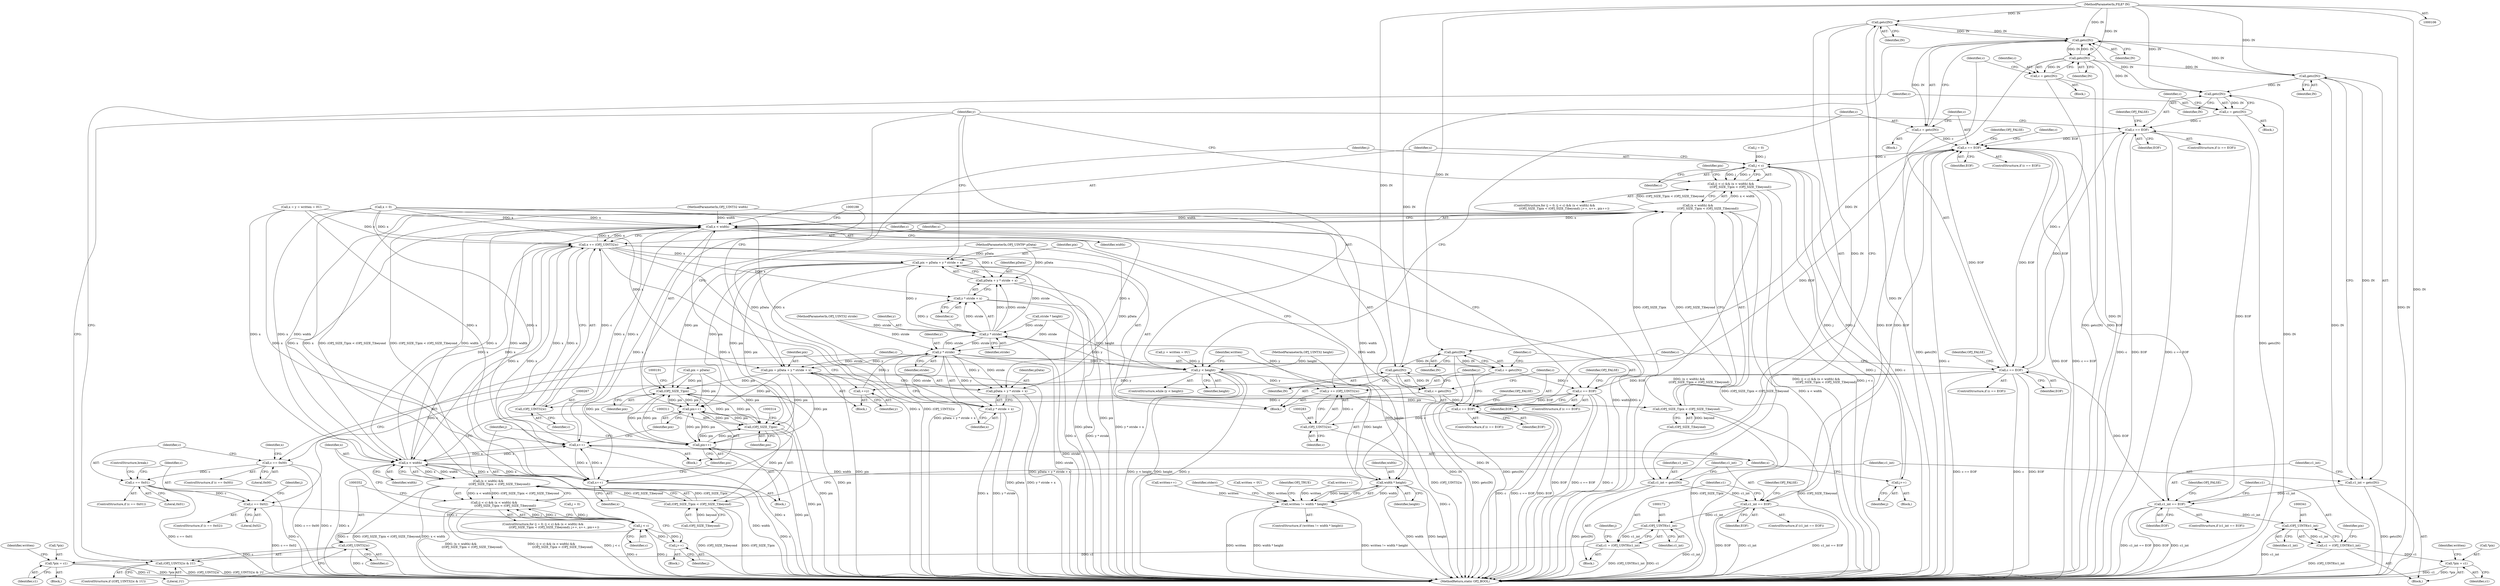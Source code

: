 digraph "0_openjpeg_8ee335227bbcaf1614124046aa25e53d67b11ec3@API" {
"1000160" [label="(Call,getc(IN))"];
"1000143" [label="(Call,getc(IN))"];
"1000329" [label="(Call,getc(IN))"];
"1000212" [label="(Call,getc(IN))"];
"1000107" [label="(MethodParameterIn,FILE* IN)"];
"1000271" [label="(Call,getc(IN))"];
"1000255" [label="(Call,getc(IN))"];
"1000160" [label="(Call,getc(IN))"];
"1000358" [label="(Call,getc(IN))"];
"1000141" [label="(Call,c = getc(IN))"];
"1000146" [label="(Call,c == EOF)"];
"1000163" [label="(Call,c1_int == EOF)"];
"1000171" [label="(Call,(OPJ_UINT8)c1_int)"];
"1000169" [label="(Call,c1 = (OPJ_UINT8)c1_int)"];
"1000202" [label="(Call,*pix = c1)"];
"1000179" [label="(Call,j < c)"];
"1000178" [label="(Call,(j < c) && (x < width) &&\n                     ((OPJ_SIZE_T)pix < (OPJ_SIZE_T)beyond))"];
"1000194" [label="(Call,j++)"];
"1000215" [label="(Call,c == EOF)"];
"1000222" [label="(Call,c == 0x00)"];
"1000242" [label="(Call,c == 0x01)"];
"1000249" [label="(Call,c == 0x02)"];
"1000302" [label="(Call,j < c)"];
"1000301" [label="(Call,(j < c) && (x < width) &&\n                        ((OPJ_SIZE_T)pix < (OPJ_SIZE_T)beyond))"];
"1000317" [label="(Call,j++)"];
"1000351" [label="(Call,(OPJ_UINT32)c)"];
"1000350" [label="(Call,(OPJ_UINT32)c & 1U)"];
"1000258" [label="(Call,c == EOF)"];
"1000266" [label="(Call,(OPJ_UINT32)c)"];
"1000264" [label="(Call,x += (OPJ_UINT32)c)"];
"1000183" [label="(Call,x < width)"];
"1000182" [label="(Call,(x < width) &&\n                     ((OPJ_SIZE_T)pix < (OPJ_SIZE_T)beyond))"];
"1000305" [label="(Call,(x < width) &&\n                        ((OPJ_SIZE_T)pix < (OPJ_SIZE_T)beyond))"];
"1000197" [label="(Call,x++)"];
"1000306" [label="(Call,x < width)"];
"1000320" [label="(Call,x++)"];
"1000370" [label="(Call,width * height)"];
"1000368" [label="(Call,written != width * height)"];
"1000285" [label="(Call,pix = pData + y * stride + x)"];
"1000187" [label="(Call,(OPJ_SIZE_T)pix)"];
"1000186" [label="(Call,(OPJ_SIZE_T)pix < (OPJ_SIZE_T)beyond)"];
"1000199" [label="(Call,pix++)"];
"1000310" [label="(Call,(OPJ_SIZE_T)pix)"];
"1000309" [label="(Call,(OPJ_SIZE_T)pix < (OPJ_SIZE_T)beyond)"];
"1000322" [label="(Call,pix++)"];
"1000287" [label="(Call,pData + y * stride + x)"];
"1000289" [label="(Call,y * stride + x)"];
"1000274" [label="(Call,c == EOF)"];
"1000282" [label="(Call,(OPJ_UINT32)c)"];
"1000280" [label="(Call,y += (OPJ_UINT32)c)"];
"1000290" [label="(Call,y * stride)"];
"1000136" [label="(Call,y < height)"];
"1000229" [label="(Call,++y)"];
"1000236" [label="(Call,y * stride)"];
"1000231" [label="(Call,pix = pData + y * stride + x)"];
"1000233" [label="(Call,pData + y * stride + x)"];
"1000235" [label="(Call,y * stride + x)"];
"1000332" [label="(Call,c1_int == EOF)"];
"1000340" [label="(Call,(OPJ_UINT8)c1_int)"];
"1000338" [label="(Call,c1 = (OPJ_UINT8)c1_int)"];
"1000343" [label="(Call,*pix = c1)"];
"1000361" [label="(Call,c == EOF)"];
"1000158" [label="(Call,c1_int = getc(IN))"];
"1000210" [label="(Call,c = getc(IN))"];
"1000253" [label="(Call,c = getc(IN))"];
"1000269" [label="(Call,c = getc(IN))"];
"1000327" [label="(Call,c1_int = getc(IN))"];
"1000356" [label="(Call,c = getc(IN))"];
"1000224" [label="(Literal,0x00)"];
"1000204" [label="(Identifier,pix)"];
"1000227" [label="(Identifier,x)"];
"1000241" [label="(ControlStructure,if (c == 0x01))"];
"1000226" [label="(Call,x = 0)"];
"1000359" [label="(Identifier,IN)"];
"1000275" [label="(Identifier,c)"];
"1000137" [label="(Identifier,y)"];
"1000279" [label="(Identifier,OPJ_FALSE)"];
"1000252" [label="(Block,)"];
"1000367" [label="(ControlStructure,if (written != width * height))"];
"1000203" [label="(Call,*pix)"];
"1000264" [label="(Call,x += (OPJ_UINT32)c)"];
"1000257" [label="(ControlStructure,if (c == EOF))"];
"1000357" [label="(Identifier,c)"];
"1000187" [label="(Call,(OPJ_SIZE_T)pix)"];
"1000250" [label="(Identifier,c)"];
"1000272" [label="(Identifier,IN)"];
"1000369" [label="(Identifier,written)"];
"1000183" [label="(Call,x < width)"];
"1000201" [label="(Block,)"];
"1000302" [label="(Call,j < c)"];
"1000213" [label="(Identifier,IN)"];
"1000375" [label="(Identifier,stderr)"];
"1000301" [label="(Call,(j < c) && (x < width) &&\n                        ((OPJ_SIZE_T)pix < (OPJ_SIZE_T)beyond))"];
"1000135" [label="(ControlStructure,while (y < height))"];
"1000233" [label="(Call,pData + y * stride + x)"];
"1000332" [label="(Call,c1_int == EOF)"];
"1000139" [label="(Block,)"];
"1000260" [label="(Identifier,EOF)"];
"1000175" [label="(Call,j = 0)"];
"1000371" [label="(Identifier,width)"];
"1000298" [label="(Call,j = 0)"];
"1000362" [label="(Identifier,c)"];
"1000180" [label="(Identifier,j)"];
"1000297" [label="(ControlStructure,for (j = 0; (j < c) && (x < width) &&\n                        ((OPJ_SIZE_T)pix < (OPJ_SIZE_T)beyond); j++, x++, pix++))"];
"1000312" [label="(Identifier,pix)"];
"1000109" [label="(MethodParameterIn,OPJ_UINT32 stride)"];
"1000132" [label="(Call,written = 0U)"];
"1000268" [label="(Identifier,c)"];
"1000225" [label="(Block,)"];
"1000308" [label="(Identifier,width)"];
"1000355" [label="(Block,)"];
"1000246" [label="(ControlStructure,break;)"];
"1000179" [label="(Call,j < c)"];
"1000322" [label="(Call,pix++)"];
"1000181" [label="(Identifier,c)"];
"1000222" [label="(Call,c == 0x00)"];
"1000316" [label="(Block,)"];
"1000270" [label="(Identifier,c)"];
"1000185" [label="(Identifier,width)"];
"1000339" [label="(Identifier,c1)"];
"1000199" [label="(Call,pix++)"];
"1000165" [label="(Identifier,EOF)"];
"1000209" [label="(Block,)"];
"1000361" [label="(Call,c == EOF)"];
"1000173" [label="(Identifier,c1_int)"];
"1000258" [label="(Call,c == EOF)"];
"1000330" [label="(Identifier,IN)"];
"1000299" [label="(Identifier,j)"];
"1000194" [label="(Call,j++)"];
"1000265" [label="(Identifier,x)"];
"1000366" [label="(Identifier,OPJ_FALSE)"];
"1000329" [label="(Call,getc(IN))"];
"1000168" [label="(Identifier,OPJ_FALSE)"];
"1000324" [label="(Block,)"];
"1000286" [label="(Identifier,pix)"];
"1000253" [label="(Call,c = getc(IN))"];
"1000381" [label="(MethodReturn,static OPJ_BOOL)"];
"1000212" [label="(Call,getc(IN))"];
"1000333" [label="(Identifier,c1_int)"];
"1000230" [label="(Identifier,y)"];
"1000159" [label="(Identifier,c1_int)"];
"1000198" [label="(Identifier,x)"];
"1000162" [label="(ControlStructure,if (c1_int == EOF))"];
"1000327" [label="(Call,c1_int = getc(IN))"];
"1000217" [label="(Identifier,EOF)"];
"1000138" [label="(Identifier,height)"];
"1000144" [label="(Identifier,IN)"];
"1000229" [label="(Call,++y)"];
"1000345" [label="(Identifier,pix)"];
"1000259" [label="(Identifier,c)"];
"1000189" [label="(Identifier,pix)"];
"1000107" [label="(MethodParameterIn,FILE* IN)"];
"1000235" [label="(Call,y * stride + x)"];
"1000306" [label="(Call,x < width)"];
"1000242" [label="(Call,c == 0x01)"];
"1000323" [label="(Identifier,pix)"];
"1000282" [label="(Call,(OPJ_UINT32)c)"];
"1000284" [label="(Identifier,c)"];
"1000148" [label="(Identifier,EOF)"];
"1000153" [label="(Identifier,c)"];
"1000350" [label="(Call,(OPJ_UINT32)c & 1U)"];
"1000303" [label="(Identifier,j)"];
"1000287" [label="(Call,pData + y * stride + x)"];
"1000232" [label="(Identifier,pix)"];
"1000154" [label="(Block,)"];
"1000334" [label="(Identifier,EOF)"];
"1000305" [label="(Call,(x < width) &&\n                        ((OPJ_SIZE_T)pix < (OPJ_SIZE_T)beyond))"];
"1000216" [label="(Identifier,c)"];
"1000151" [label="(Identifier,OPJ_FALSE)"];
"1000169" [label="(Call,c1 = (OPJ_UINT8)c1_int)"];
"1000263" [label="(Identifier,OPJ_FALSE)"];
"1000143" [label="(Call,getc(IN))"];
"1000190" [label="(Call,(OPJ_SIZE_T)beyond)"];
"1000161" [label="(Identifier,IN)"];
"1000254" [label="(Identifier,c)"];
"1000285" [label="(Call,pix = pData + y * stride + x)"];
"1000291" [label="(Identifier,y)"];
"1000141" [label="(Call,c = getc(IN))"];
"1000200" [label="(Identifier,pix)"];
"1000186" [label="(Call,(OPJ_SIZE_T)pix < (OPJ_SIZE_T)beyond)"];
"1000184" [label="(Identifier,x)"];
"1000309" [label="(Call,(OPJ_SIZE_T)pix < (OPJ_SIZE_T)beyond)"];
"1000195" [label="(Identifier,j)"];
"1000342" [label="(Identifier,c1_int)"];
"1000343" [label="(Call,*pix = c1)"];
"1000380" [label="(Identifier,OPJ_TRUE)"];
"1000337" [label="(Identifier,OPJ_FALSE)"];
"1000142" [label="(Identifier,c)"];
"1000292" [label="(Identifier,stride)"];
"1000110" [label="(MethodParameterIn,OPJ_UINT32 width)"];
"1000269" [label="(Call,c = getc(IN))"];
"1000266" [label="(Call,(OPJ_UINT32)c)"];
"1000344" [label="(Call,*pix)"];
"1000211" [label="(Identifier,c)"];
"1000234" [label="(Identifier,pData)"];
"1000108" [label="(MethodParameterIn,OPJ_UINT8* pData)"];
"1000197" [label="(Call,x++)"];
"1000248" [label="(ControlStructure,if (c == 0x02))"];
"1000244" [label="(Literal,0x01)"];
"1000318" [label="(Identifier,j)"];
"1000176" [label="(Identifier,j)"];
"1000363" [label="(Identifier,EOF)"];
"1000170" [label="(Identifier,c1)"];
"1000146" [label="(Call,c == EOF)"];
"1000351" [label="(Call,(OPJ_UINT32)c)"];
"1000290" [label="(Call,y * stride)"];
"1000158" [label="(Call,c1_int = getc(IN))"];
"1000196" [label="(Block,)"];
"1000346" [label="(Identifier,c1)"];
"1000271" [label="(Call,getc(IN))"];
"1000163" [label="(Call,c1_int == EOF)"];
"1000349" [label="(ControlStructure,if ((OPJ_UINT32)c & 1U))"];
"1000238" [label="(Identifier,stride)"];
"1000293" [label="(Identifier,x)"];
"1000223" [label="(Identifier,c)"];
"1000304" [label="(Identifier,c)"];
"1000122" [label="(Call,stride * height)"];
"1000147" [label="(Identifier,c)"];
"1000193" [label="(Block,)"];
"1000207" [label="(Identifier,written)"];
"1000276" [label="(Identifier,EOF)"];
"1000320" [label="(Call,x++)"];
"1000347" [label="(Call,written++)"];
"1000255" [label="(Call,getc(IN))"];
"1000288" [label="(Identifier,pData)"];
"1000338" [label="(Call,c1 = (OPJ_UINT8)c1_int)"];
"1000289" [label="(Call,y * stride + x)"];
"1000239" [label="(Identifier,x)"];
"1000280" [label="(Call,y += (OPJ_UINT32)c)"];
"1000128" [label="(Call,x = y = written = 0U)"];
"1000348" [label="(Identifier,written)"];
"1000321" [label="(Identifier,x)"];
"1000372" [label="(Identifier,height)"];
"1000220" [label="(Identifier,OPJ_FALSE)"];
"1000313" [label="(Call,(OPJ_SIZE_T)beyond)"];
"1000210" [label="(Call,c = getc(IN))"];
"1000368" [label="(Call,written != width * height)"];
"1000125" [label="(Call,pix = pData)"];
"1000354" [label="(Literal,1U)"];
"1000164" [label="(Identifier,c1_int)"];
"1000174" [label="(ControlStructure,for (j = 0; (j < c) && (x < width) &&\n                     ((OPJ_SIZE_T)pix < (OPJ_SIZE_T)beyond); j++, x++, pix++))"];
"1000182" [label="(Call,(x < width) &&\n                     ((OPJ_SIZE_T)pix < (OPJ_SIZE_T)beyond))"];
"1000251" [label="(Literal,0x02)"];
"1000256" [label="(Identifier,IN)"];
"1000145" [label="(ControlStructure,if (c == EOF))"];
"1000171" [label="(Call,(OPJ_UINT8)c1_int)"];
"1000214" [label="(ControlStructure,if (c == EOF))"];
"1000178" [label="(Call,(j < c) && (x < width) &&\n                     ((OPJ_SIZE_T)pix < (OPJ_SIZE_T)beyond))"];
"1000130" [label="(Call,y = written = 0U)"];
"1000281" [label="(Identifier,y)"];
"1000205" [label="(Identifier,c1)"];
"1000236" [label="(Call,y * stride)"];
"1000328" [label="(Identifier,c1_int)"];
"1000249" [label="(Call,c == 0x02)"];
"1000370" [label="(Call,width * height)"];
"1000356" [label="(Call,c = getc(IN))"];
"1000358" [label="(Call,getc(IN))"];
"1000111" [label="(MethodParameterIn,OPJ_UINT32 height)"];
"1000221" [label="(ControlStructure,if (c == 0x00))"];
"1000231" [label="(Call,pix = pData + y * stride + x)"];
"1000273" [label="(ControlStructure,if (c == EOF))"];
"1000215" [label="(Call,c == EOF)"];
"1000237" [label="(Identifier,y)"];
"1000206" [label="(Call,written++)"];
"1000319" [label="(Block,)"];
"1000331" [label="(ControlStructure,if (c1_int == EOF))"];
"1000243" [label="(Identifier,c)"];
"1000340" [label="(Call,(OPJ_UINT8)c1_int)"];
"1000317" [label="(Call,j++)"];
"1000360" [label="(ControlStructure,if (c == EOF))"];
"1000160" [label="(Call,getc(IN))"];
"1000307" [label="(Identifier,x)"];
"1000353" [label="(Identifier,c)"];
"1000202" [label="(Call,*pix = c1)"];
"1000274" [label="(Call,c == EOF)"];
"1000310" [label="(Call,(OPJ_SIZE_T)pix)"];
"1000136" [label="(Call,y < height)"];
"1000160" -> "1000158"  [label="AST: "];
"1000160" -> "1000161"  [label="CFG: "];
"1000161" -> "1000160"  [label="AST: "];
"1000158" -> "1000160"  [label="CFG: "];
"1000160" -> "1000381"  [label="DDG: IN"];
"1000160" -> "1000143"  [label="DDG: IN"];
"1000160" -> "1000158"  [label="DDG: IN"];
"1000143" -> "1000160"  [label="DDG: IN"];
"1000107" -> "1000160"  [label="DDG: IN"];
"1000143" -> "1000141"  [label="AST: "];
"1000143" -> "1000144"  [label="CFG: "];
"1000144" -> "1000143"  [label="AST: "];
"1000141" -> "1000143"  [label="CFG: "];
"1000143" -> "1000381"  [label="DDG: IN"];
"1000143" -> "1000141"  [label="DDG: IN"];
"1000329" -> "1000143"  [label="DDG: IN"];
"1000212" -> "1000143"  [label="DDG: IN"];
"1000271" -> "1000143"  [label="DDG: IN"];
"1000358" -> "1000143"  [label="DDG: IN"];
"1000107" -> "1000143"  [label="DDG: IN"];
"1000143" -> "1000212"  [label="DDG: IN"];
"1000329" -> "1000327"  [label="AST: "];
"1000329" -> "1000330"  [label="CFG: "];
"1000330" -> "1000329"  [label="AST: "];
"1000327" -> "1000329"  [label="CFG: "];
"1000329" -> "1000381"  [label="DDG: IN"];
"1000329" -> "1000327"  [label="DDG: IN"];
"1000212" -> "1000329"  [label="DDG: IN"];
"1000107" -> "1000329"  [label="DDG: IN"];
"1000329" -> "1000358"  [label="DDG: IN"];
"1000212" -> "1000210"  [label="AST: "];
"1000212" -> "1000213"  [label="CFG: "];
"1000213" -> "1000212"  [label="AST: "];
"1000210" -> "1000212"  [label="CFG: "];
"1000212" -> "1000381"  [label="DDG: IN"];
"1000212" -> "1000210"  [label="DDG: IN"];
"1000107" -> "1000212"  [label="DDG: IN"];
"1000212" -> "1000255"  [label="DDG: IN"];
"1000212" -> "1000358"  [label="DDG: IN"];
"1000107" -> "1000106"  [label="AST: "];
"1000107" -> "1000381"  [label="DDG: IN"];
"1000107" -> "1000255"  [label="DDG: IN"];
"1000107" -> "1000271"  [label="DDG: IN"];
"1000107" -> "1000358"  [label="DDG: IN"];
"1000271" -> "1000269"  [label="AST: "];
"1000271" -> "1000272"  [label="CFG: "];
"1000272" -> "1000271"  [label="AST: "];
"1000269" -> "1000271"  [label="CFG: "];
"1000271" -> "1000381"  [label="DDG: IN"];
"1000271" -> "1000269"  [label="DDG: IN"];
"1000255" -> "1000271"  [label="DDG: IN"];
"1000255" -> "1000253"  [label="AST: "];
"1000255" -> "1000256"  [label="CFG: "];
"1000256" -> "1000255"  [label="AST: "];
"1000253" -> "1000255"  [label="CFG: "];
"1000255" -> "1000381"  [label="DDG: IN"];
"1000255" -> "1000253"  [label="DDG: IN"];
"1000358" -> "1000356"  [label="AST: "];
"1000358" -> "1000359"  [label="CFG: "];
"1000359" -> "1000358"  [label="AST: "];
"1000356" -> "1000358"  [label="CFG: "];
"1000358" -> "1000381"  [label="DDG: IN"];
"1000358" -> "1000356"  [label="DDG: IN"];
"1000141" -> "1000139"  [label="AST: "];
"1000142" -> "1000141"  [label="AST: "];
"1000147" -> "1000141"  [label="CFG: "];
"1000141" -> "1000381"  [label="DDG: getc(IN)"];
"1000141" -> "1000146"  [label="DDG: c"];
"1000146" -> "1000145"  [label="AST: "];
"1000146" -> "1000148"  [label="CFG: "];
"1000147" -> "1000146"  [label="AST: "];
"1000148" -> "1000146"  [label="AST: "];
"1000151" -> "1000146"  [label="CFG: "];
"1000153" -> "1000146"  [label="CFG: "];
"1000146" -> "1000381"  [label="DDG: EOF"];
"1000146" -> "1000381"  [label="DDG: c == EOF"];
"1000146" -> "1000381"  [label="DDG: c"];
"1000332" -> "1000146"  [label="DDG: EOF"];
"1000215" -> "1000146"  [label="DDG: EOF"];
"1000274" -> "1000146"  [label="DDG: EOF"];
"1000361" -> "1000146"  [label="DDG: EOF"];
"1000163" -> "1000146"  [label="DDG: EOF"];
"1000146" -> "1000163"  [label="DDG: EOF"];
"1000146" -> "1000179"  [label="DDG: c"];
"1000146" -> "1000215"  [label="DDG: EOF"];
"1000163" -> "1000162"  [label="AST: "];
"1000163" -> "1000165"  [label="CFG: "];
"1000164" -> "1000163"  [label="AST: "];
"1000165" -> "1000163"  [label="AST: "];
"1000168" -> "1000163"  [label="CFG: "];
"1000170" -> "1000163"  [label="CFG: "];
"1000163" -> "1000381"  [label="DDG: c1_int"];
"1000163" -> "1000381"  [label="DDG: c1_int == EOF"];
"1000163" -> "1000381"  [label="DDG: EOF"];
"1000158" -> "1000163"  [label="DDG: c1_int"];
"1000163" -> "1000171"  [label="DDG: c1_int"];
"1000171" -> "1000169"  [label="AST: "];
"1000171" -> "1000173"  [label="CFG: "];
"1000172" -> "1000171"  [label="AST: "];
"1000173" -> "1000171"  [label="AST: "];
"1000169" -> "1000171"  [label="CFG: "];
"1000171" -> "1000381"  [label="DDG: c1_int"];
"1000171" -> "1000169"  [label="DDG: c1_int"];
"1000169" -> "1000154"  [label="AST: "];
"1000170" -> "1000169"  [label="AST: "];
"1000176" -> "1000169"  [label="CFG: "];
"1000169" -> "1000381"  [label="DDG: (OPJ_UINT8)c1_int"];
"1000169" -> "1000381"  [label="DDG: c1"];
"1000169" -> "1000202"  [label="DDG: c1"];
"1000202" -> "1000201"  [label="AST: "];
"1000202" -> "1000205"  [label="CFG: "];
"1000203" -> "1000202"  [label="AST: "];
"1000205" -> "1000202"  [label="AST: "];
"1000207" -> "1000202"  [label="CFG: "];
"1000202" -> "1000381"  [label="DDG: *pix"];
"1000202" -> "1000381"  [label="DDG: c1"];
"1000179" -> "1000178"  [label="AST: "];
"1000179" -> "1000181"  [label="CFG: "];
"1000180" -> "1000179"  [label="AST: "];
"1000181" -> "1000179"  [label="AST: "];
"1000184" -> "1000179"  [label="CFG: "];
"1000178" -> "1000179"  [label="CFG: "];
"1000179" -> "1000381"  [label="DDG: c"];
"1000179" -> "1000381"  [label="DDG: j"];
"1000179" -> "1000178"  [label="DDG: j"];
"1000179" -> "1000178"  [label="DDG: c"];
"1000194" -> "1000179"  [label="DDG: j"];
"1000175" -> "1000179"  [label="DDG: j"];
"1000179" -> "1000194"  [label="DDG: j"];
"1000178" -> "1000174"  [label="AST: "];
"1000178" -> "1000182"  [label="CFG: "];
"1000182" -> "1000178"  [label="AST: "];
"1000137" -> "1000178"  [label="CFG: "];
"1000204" -> "1000178"  [label="CFG: "];
"1000178" -> "1000381"  [label="DDG: (x < width) &&\n                     ((OPJ_SIZE_T)pix < (OPJ_SIZE_T)beyond)"];
"1000178" -> "1000381"  [label="DDG: (j < c) && (x < width) &&\n                     ((OPJ_SIZE_T)pix < (OPJ_SIZE_T)beyond)"];
"1000178" -> "1000381"  [label="DDG: j < c"];
"1000182" -> "1000178"  [label="DDG: x < width"];
"1000182" -> "1000178"  [label="DDG: (OPJ_SIZE_T)pix < (OPJ_SIZE_T)beyond"];
"1000194" -> "1000193"  [label="AST: "];
"1000194" -> "1000195"  [label="CFG: "];
"1000195" -> "1000194"  [label="AST: "];
"1000198" -> "1000194"  [label="CFG: "];
"1000215" -> "1000214"  [label="AST: "];
"1000215" -> "1000217"  [label="CFG: "];
"1000216" -> "1000215"  [label="AST: "];
"1000217" -> "1000215"  [label="AST: "];
"1000220" -> "1000215"  [label="CFG: "];
"1000223" -> "1000215"  [label="CFG: "];
"1000215" -> "1000381"  [label="DDG: c"];
"1000215" -> "1000381"  [label="DDG: EOF"];
"1000215" -> "1000381"  [label="DDG: c == EOF"];
"1000210" -> "1000215"  [label="DDG: c"];
"1000215" -> "1000222"  [label="DDG: c"];
"1000215" -> "1000258"  [label="DDG: EOF"];
"1000215" -> "1000332"  [label="DDG: EOF"];
"1000215" -> "1000361"  [label="DDG: EOF"];
"1000222" -> "1000221"  [label="AST: "];
"1000222" -> "1000224"  [label="CFG: "];
"1000223" -> "1000222"  [label="AST: "];
"1000224" -> "1000222"  [label="AST: "];
"1000227" -> "1000222"  [label="CFG: "];
"1000243" -> "1000222"  [label="CFG: "];
"1000222" -> "1000381"  [label="DDG: c"];
"1000222" -> "1000381"  [label="DDG: c == 0x00"];
"1000222" -> "1000242"  [label="DDG: c"];
"1000242" -> "1000241"  [label="AST: "];
"1000242" -> "1000244"  [label="CFG: "];
"1000243" -> "1000242"  [label="AST: "];
"1000244" -> "1000242"  [label="AST: "];
"1000246" -> "1000242"  [label="CFG: "];
"1000250" -> "1000242"  [label="CFG: "];
"1000242" -> "1000381"  [label="DDG: c == 0x01"];
"1000242" -> "1000381"  [label="DDG: c"];
"1000242" -> "1000249"  [label="DDG: c"];
"1000249" -> "1000248"  [label="AST: "];
"1000249" -> "1000251"  [label="CFG: "];
"1000250" -> "1000249"  [label="AST: "];
"1000251" -> "1000249"  [label="AST: "];
"1000254" -> "1000249"  [label="CFG: "];
"1000299" -> "1000249"  [label="CFG: "];
"1000249" -> "1000381"  [label="DDG: c == 0x02"];
"1000249" -> "1000302"  [label="DDG: c"];
"1000302" -> "1000301"  [label="AST: "];
"1000302" -> "1000304"  [label="CFG: "];
"1000303" -> "1000302"  [label="AST: "];
"1000304" -> "1000302"  [label="AST: "];
"1000307" -> "1000302"  [label="CFG: "];
"1000301" -> "1000302"  [label="CFG: "];
"1000302" -> "1000381"  [label="DDG: c"];
"1000302" -> "1000381"  [label="DDG: j"];
"1000302" -> "1000301"  [label="DDG: j"];
"1000302" -> "1000301"  [label="DDG: c"];
"1000317" -> "1000302"  [label="DDG: j"];
"1000298" -> "1000302"  [label="DDG: j"];
"1000302" -> "1000317"  [label="DDG: j"];
"1000302" -> "1000351"  [label="DDG: c"];
"1000301" -> "1000297"  [label="AST: "];
"1000301" -> "1000305"  [label="CFG: "];
"1000305" -> "1000301"  [label="AST: "];
"1000328" -> "1000301"  [label="CFG: "];
"1000352" -> "1000301"  [label="CFG: "];
"1000301" -> "1000381"  [label="DDG: (x < width) &&\n                        ((OPJ_SIZE_T)pix < (OPJ_SIZE_T)beyond)"];
"1000301" -> "1000381"  [label="DDG: (j < c) && (x < width) &&\n                        ((OPJ_SIZE_T)pix < (OPJ_SIZE_T)beyond)"];
"1000301" -> "1000381"  [label="DDG: j < c"];
"1000305" -> "1000301"  [label="DDG: x < width"];
"1000305" -> "1000301"  [label="DDG: (OPJ_SIZE_T)pix < (OPJ_SIZE_T)beyond"];
"1000317" -> "1000316"  [label="AST: "];
"1000317" -> "1000318"  [label="CFG: "];
"1000318" -> "1000317"  [label="AST: "];
"1000321" -> "1000317"  [label="CFG: "];
"1000351" -> "1000350"  [label="AST: "];
"1000351" -> "1000353"  [label="CFG: "];
"1000352" -> "1000351"  [label="AST: "];
"1000353" -> "1000351"  [label="AST: "];
"1000354" -> "1000351"  [label="CFG: "];
"1000351" -> "1000381"  [label="DDG: c"];
"1000351" -> "1000350"  [label="DDG: c"];
"1000350" -> "1000349"  [label="AST: "];
"1000350" -> "1000354"  [label="CFG: "];
"1000354" -> "1000350"  [label="AST: "];
"1000137" -> "1000350"  [label="CFG: "];
"1000357" -> "1000350"  [label="CFG: "];
"1000350" -> "1000381"  [label="DDG: (OPJ_UINT32)c"];
"1000350" -> "1000381"  [label="DDG: (OPJ_UINT32)c & 1U"];
"1000258" -> "1000257"  [label="AST: "];
"1000258" -> "1000260"  [label="CFG: "];
"1000259" -> "1000258"  [label="AST: "];
"1000260" -> "1000258"  [label="AST: "];
"1000263" -> "1000258"  [label="CFG: "];
"1000265" -> "1000258"  [label="CFG: "];
"1000258" -> "1000381"  [label="DDG: c"];
"1000258" -> "1000381"  [label="DDG: EOF"];
"1000258" -> "1000381"  [label="DDG: c == EOF"];
"1000253" -> "1000258"  [label="DDG: c"];
"1000258" -> "1000266"  [label="DDG: c"];
"1000258" -> "1000274"  [label="DDG: EOF"];
"1000266" -> "1000264"  [label="AST: "];
"1000266" -> "1000268"  [label="CFG: "];
"1000267" -> "1000266"  [label="AST: "];
"1000268" -> "1000266"  [label="AST: "];
"1000264" -> "1000266"  [label="CFG: "];
"1000266" -> "1000264"  [label="DDG: c"];
"1000264" -> "1000252"  [label="AST: "];
"1000265" -> "1000264"  [label="AST: "];
"1000270" -> "1000264"  [label="CFG: "];
"1000264" -> "1000381"  [label="DDG: x"];
"1000264" -> "1000381"  [label="DDG: (OPJ_UINT32)c"];
"1000264" -> "1000183"  [label="DDG: x"];
"1000264" -> "1000197"  [label="DDG: x"];
"1000306" -> "1000264"  [label="DDG: x"];
"1000183" -> "1000264"  [label="DDG: x"];
"1000128" -> "1000264"  [label="DDG: x"];
"1000320" -> "1000264"  [label="DDG: x"];
"1000197" -> "1000264"  [label="DDG: x"];
"1000226" -> "1000264"  [label="DDG: x"];
"1000264" -> "1000285"  [label="DDG: x"];
"1000264" -> "1000287"  [label="DDG: x"];
"1000264" -> "1000289"  [label="DDG: x"];
"1000264" -> "1000306"  [label="DDG: x"];
"1000264" -> "1000320"  [label="DDG: x"];
"1000183" -> "1000182"  [label="AST: "];
"1000183" -> "1000185"  [label="CFG: "];
"1000184" -> "1000183"  [label="AST: "];
"1000185" -> "1000183"  [label="AST: "];
"1000188" -> "1000183"  [label="CFG: "];
"1000182" -> "1000183"  [label="CFG: "];
"1000183" -> "1000381"  [label="DDG: width"];
"1000183" -> "1000381"  [label="DDG: x"];
"1000183" -> "1000182"  [label="DDG: x"];
"1000183" -> "1000182"  [label="DDG: width"];
"1000306" -> "1000183"  [label="DDG: x"];
"1000306" -> "1000183"  [label="DDG: width"];
"1000128" -> "1000183"  [label="DDG: x"];
"1000320" -> "1000183"  [label="DDG: x"];
"1000197" -> "1000183"  [label="DDG: x"];
"1000226" -> "1000183"  [label="DDG: x"];
"1000110" -> "1000183"  [label="DDG: width"];
"1000183" -> "1000197"  [label="DDG: x"];
"1000183" -> "1000306"  [label="DDG: x"];
"1000183" -> "1000306"  [label="DDG: width"];
"1000183" -> "1000320"  [label="DDG: x"];
"1000183" -> "1000370"  [label="DDG: width"];
"1000182" -> "1000186"  [label="CFG: "];
"1000186" -> "1000182"  [label="AST: "];
"1000182" -> "1000381"  [label="DDG: (OPJ_SIZE_T)pix < (OPJ_SIZE_T)beyond"];
"1000182" -> "1000381"  [label="DDG: x < width"];
"1000186" -> "1000182"  [label="DDG: (OPJ_SIZE_T)pix"];
"1000186" -> "1000182"  [label="DDG: (OPJ_SIZE_T)beyond"];
"1000305" -> "1000182"  [label="DDG: (OPJ_SIZE_T)pix < (OPJ_SIZE_T)beyond"];
"1000182" -> "1000305"  [label="DDG: (OPJ_SIZE_T)pix < (OPJ_SIZE_T)beyond"];
"1000305" -> "1000306"  [label="CFG: "];
"1000305" -> "1000309"  [label="CFG: "];
"1000306" -> "1000305"  [label="AST: "];
"1000309" -> "1000305"  [label="AST: "];
"1000305" -> "1000381"  [label="DDG: (OPJ_SIZE_T)pix < (OPJ_SIZE_T)beyond"];
"1000305" -> "1000381"  [label="DDG: x < width"];
"1000306" -> "1000305"  [label="DDG: x"];
"1000306" -> "1000305"  [label="DDG: width"];
"1000309" -> "1000305"  [label="DDG: (OPJ_SIZE_T)pix"];
"1000309" -> "1000305"  [label="DDG: (OPJ_SIZE_T)beyond"];
"1000197" -> "1000196"  [label="AST: "];
"1000197" -> "1000198"  [label="CFG: "];
"1000198" -> "1000197"  [label="AST: "];
"1000200" -> "1000197"  [label="CFG: "];
"1000197" -> "1000381"  [label="DDG: x"];
"1000306" -> "1000197"  [label="DDG: x"];
"1000128" -> "1000197"  [label="DDG: x"];
"1000320" -> "1000197"  [label="DDG: x"];
"1000226" -> "1000197"  [label="DDG: x"];
"1000197" -> "1000306"  [label="DDG: x"];
"1000197" -> "1000320"  [label="DDG: x"];
"1000306" -> "1000308"  [label="CFG: "];
"1000307" -> "1000306"  [label="AST: "];
"1000308" -> "1000306"  [label="AST: "];
"1000311" -> "1000306"  [label="CFG: "];
"1000306" -> "1000381"  [label="DDG: x"];
"1000306" -> "1000381"  [label="DDG: width"];
"1000128" -> "1000306"  [label="DDG: x"];
"1000320" -> "1000306"  [label="DDG: x"];
"1000226" -> "1000306"  [label="DDG: x"];
"1000110" -> "1000306"  [label="DDG: width"];
"1000306" -> "1000320"  [label="DDG: x"];
"1000306" -> "1000370"  [label="DDG: width"];
"1000320" -> "1000319"  [label="AST: "];
"1000320" -> "1000321"  [label="CFG: "];
"1000321" -> "1000320"  [label="AST: "];
"1000323" -> "1000320"  [label="CFG: "];
"1000320" -> "1000381"  [label="DDG: x"];
"1000128" -> "1000320"  [label="DDG: x"];
"1000226" -> "1000320"  [label="DDG: x"];
"1000370" -> "1000368"  [label="AST: "];
"1000370" -> "1000372"  [label="CFG: "];
"1000371" -> "1000370"  [label="AST: "];
"1000372" -> "1000370"  [label="AST: "];
"1000368" -> "1000370"  [label="CFG: "];
"1000370" -> "1000381"  [label="DDG: height"];
"1000370" -> "1000381"  [label="DDG: width"];
"1000370" -> "1000368"  [label="DDG: width"];
"1000370" -> "1000368"  [label="DDG: height"];
"1000110" -> "1000370"  [label="DDG: width"];
"1000136" -> "1000370"  [label="DDG: height"];
"1000111" -> "1000370"  [label="DDG: height"];
"1000368" -> "1000367"  [label="AST: "];
"1000369" -> "1000368"  [label="AST: "];
"1000375" -> "1000368"  [label="CFG: "];
"1000380" -> "1000368"  [label="CFG: "];
"1000368" -> "1000381"  [label="DDG: written"];
"1000368" -> "1000381"  [label="DDG: width * height"];
"1000368" -> "1000381"  [label="DDG: written != width * height"];
"1000347" -> "1000368"  [label="DDG: written"];
"1000206" -> "1000368"  [label="DDG: written"];
"1000132" -> "1000368"  [label="DDG: written"];
"1000285" -> "1000252"  [label="AST: "];
"1000285" -> "1000287"  [label="CFG: "];
"1000286" -> "1000285"  [label="AST: "];
"1000287" -> "1000285"  [label="AST: "];
"1000137" -> "1000285"  [label="CFG: "];
"1000285" -> "1000381"  [label="DDG: pix"];
"1000285" -> "1000381"  [label="DDG: pData + y * stride + x"];
"1000285" -> "1000187"  [label="DDG: pix"];
"1000285" -> "1000199"  [label="DDG: pix"];
"1000108" -> "1000285"  [label="DDG: pData"];
"1000290" -> "1000285"  [label="DDG: y"];
"1000290" -> "1000285"  [label="DDG: stride"];
"1000285" -> "1000310"  [label="DDG: pix"];
"1000285" -> "1000322"  [label="DDG: pix"];
"1000187" -> "1000186"  [label="AST: "];
"1000187" -> "1000189"  [label="CFG: "];
"1000188" -> "1000187"  [label="AST: "];
"1000189" -> "1000187"  [label="AST: "];
"1000191" -> "1000187"  [label="CFG: "];
"1000187" -> "1000381"  [label="DDG: pix"];
"1000187" -> "1000186"  [label="DDG: pix"];
"1000310" -> "1000187"  [label="DDG: pix"];
"1000199" -> "1000187"  [label="DDG: pix"];
"1000231" -> "1000187"  [label="DDG: pix"];
"1000322" -> "1000187"  [label="DDG: pix"];
"1000125" -> "1000187"  [label="DDG: pix"];
"1000187" -> "1000199"  [label="DDG: pix"];
"1000187" -> "1000310"  [label="DDG: pix"];
"1000187" -> "1000322"  [label="DDG: pix"];
"1000186" -> "1000190"  [label="CFG: "];
"1000190" -> "1000186"  [label="AST: "];
"1000186" -> "1000381"  [label="DDG: (OPJ_SIZE_T)pix"];
"1000186" -> "1000381"  [label="DDG: (OPJ_SIZE_T)beyond"];
"1000190" -> "1000186"  [label="DDG: beyond"];
"1000199" -> "1000196"  [label="AST: "];
"1000199" -> "1000200"  [label="CFG: "];
"1000200" -> "1000199"  [label="AST: "];
"1000180" -> "1000199"  [label="CFG: "];
"1000199" -> "1000381"  [label="DDG: pix"];
"1000310" -> "1000199"  [label="DDG: pix"];
"1000231" -> "1000199"  [label="DDG: pix"];
"1000322" -> "1000199"  [label="DDG: pix"];
"1000125" -> "1000199"  [label="DDG: pix"];
"1000199" -> "1000310"  [label="DDG: pix"];
"1000199" -> "1000322"  [label="DDG: pix"];
"1000310" -> "1000309"  [label="AST: "];
"1000310" -> "1000312"  [label="CFG: "];
"1000311" -> "1000310"  [label="AST: "];
"1000312" -> "1000310"  [label="AST: "];
"1000314" -> "1000310"  [label="CFG: "];
"1000310" -> "1000381"  [label="DDG: pix"];
"1000310" -> "1000309"  [label="DDG: pix"];
"1000231" -> "1000310"  [label="DDG: pix"];
"1000322" -> "1000310"  [label="DDG: pix"];
"1000125" -> "1000310"  [label="DDG: pix"];
"1000310" -> "1000322"  [label="DDG: pix"];
"1000309" -> "1000313"  [label="CFG: "];
"1000313" -> "1000309"  [label="AST: "];
"1000309" -> "1000381"  [label="DDG: (OPJ_SIZE_T)pix"];
"1000309" -> "1000381"  [label="DDG: (OPJ_SIZE_T)beyond"];
"1000313" -> "1000309"  [label="DDG: beyond"];
"1000322" -> "1000319"  [label="AST: "];
"1000322" -> "1000323"  [label="CFG: "];
"1000323" -> "1000322"  [label="AST: "];
"1000303" -> "1000322"  [label="CFG: "];
"1000322" -> "1000381"  [label="DDG: pix"];
"1000231" -> "1000322"  [label="DDG: pix"];
"1000125" -> "1000322"  [label="DDG: pix"];
"1000287" -> "1000289"  [label="CFG: "];
"1000288" -> "1000287"  [label="AST: "];
"1000289" -> "1000287"  [label="AST: "];
"1000287" -> "1000381"  [label="DDG: y * stride + x"];
"1000287" -> "1000381"  [label="DDG: pData"];
"1000108" -> "1000287"  [label="DDG: pData"];
"1000290" -> "1000287"  [label="DDG: y"];
"1000290" -> "1000287"  [label="DDG: stride"];
"1000289" -> "1000293"  [label="CFG: "];
"1000290" -> "1000289"  [label="AST: "];
"1000293" -> "1000289"  [label="AST: "];
"1000289" -> "1000381"  [label="DDG: y * stride"];
"1000289" -> "1000381"  [label="DDG: x"];
"1000290" -> "1000289"  [label="DDG: y"];
"1000290" -> "1000289"  [label="DDG: stride"];
"1000274" -> "1000273"  [label="AST: "];
"1000274" -> "1000276"  [label="CFG: "];
"1000275" -> "1000274"  [label="AST: "];
"1000276" -> "1000274"  [label="AST: "];
"1000279" -> "1000274"  [label="CFG: "];
"1000281" -> "1000274"  [label="CFG: "];
"1000274" -> "1000381"  [label="DDG: c"];
"1000274" -> "1000381"  [label="DDG: c == EOF"];
"1000274" -> "1000381"  [label="DDG: EOF"];
"1000269" -> "1000274"  [label="DDG: c"];
"1000274" -> "1000282"  [label="DDG: c"];
"1000282" -> "1000280"  [label="AST: "];
"1000282" -> "1000284"  [label="CFG: "];
"1000283" -> "1000282"  [label="AST: "];
"1000284" -> "1000282"  [label="AST: "];
"1000280" -> "1000282"  [label="CFG: "];
"1000282" -> "1000381"  [label="DDG: c"];
"1000282" -> "1000280"  [label="DDG: c"];
"1000280" -> "1000252"  [label="AST: "];
"1000281" -> "1000280"  [label="AST: "];
"1000286" -> "1000280"  [label="CFG: "];
"1000280" -> "1000381"  [label="DDG: (OPJ_UINT32)c"];
"1000136" -> "1000280"  [label="DDG: y"];
"1000280" -> "1000290"  [label="DDG: y"];
"1000290" -> "1000292"  [label="CFG: "];
"1000291" -> "1000290"  [label="AST: "];
"1000292" -> "1000290"  [label="AST: "];
"1000293" -> "1000290"  [label="CFG: "];
"1000290" -> "1000381"  [label="DDG: stride"];
"1000290" -> "1000136"  [label="DDG: y"];
"1000290" -> "1000236"  [label="DDG: stride"];
"1000236" -> "1000290"  [label="DDG: stride"];
"1000122" -> "1000290"  [label="DDG: stride"];
"1000109" -> "1000290"  [label="DDG: stride"];
"1000136" -> "1000135"  [label="AST: "];
"1000136" -> "1000138"  [label="CFG: "];
"1000137" -> "1000136"  [label="AST: "];
"1000138" -> "1000136"  [label="AST: "];
"1000142" -> "1000136"  [label="CFG: "];
"1000369" -> "1000136"  [label="CFG: "];
"1000136" -> "1000381"  [label="DDG: y < height"];
"1000136" -> "1000381"  [label="DDG: height"];
"1000136" -> "1000381"  [label="DDG: y"];
"1000236" -> "1000136"  [label="DDG: y"];
"1000130" -> "1000136"  [label="DDG: y"];
"1000122" -> "1000136"  [label="DDG: height"];
"1000111" -> "1000136"  [label="DDG: height"];
"1000136" -> "1000229"  [label="DDG: y"];
"1000229" -> "1000225"  [label="AST: "];
"1000229" -> "1000230"  [label="CFG: "];
"1000230" -> "1000229"  [label="AST: "];
"1000232" -> "1000229"  [label="CFG: "];
"1000229" -> "1000236"  [label="DDG: y"];
"1000236" -> "1000235"  [label="AST: "];
"1000236" -> "1000238"  [label="CFG: "];
"1000237" -> "1000236"  [label="AST: "];
"1000238" -> "1000236"  [label="AST: "];
"1000239" -> "1000236"  [label="CFG: "];
"1000236" -> "1000381"  [label="DDG: stride"];
"1000236" -> "1000231"  [label="DDG: y"];
"1000236" -> "1000231"  [label="DDG: stride"];
"1000236" -> "1000233"  [label="DDG: y"];
"1000236" -> "1000233"  [label="DDG: stride"];
"1000236" -> "1000235"  [label="DDG: y"];
"1000236" -> "1000235"  [label="DDG: stride"];
"1000122" -> "1000236"  [label="DDG: stride"];
"1000109" -> "1000236"  [label="DDG: stride"];
"1000231" -> "1000225"  [label="AST: "];
"1000231" -> "1000233"  [label="CFG: "];
"1000232" -> "1000231"  [label="AST: "];
"1000233" -> "1000231"  [label="AST: "];
"1000137" -> "1000231"  [label="CFG: "];
"1000231" -> "1000381"  [label="DDG: pData + y * stride + x"];
"1000231" -> "1000381"  [label="DDG: pix"];
"1000108" -> "1000231"  [label="DDG: pData"];
"1000226" -> "1000231"  [label="DDG: x"];
"1000233" -> "1000235"  [label="CFG: "];
"1000234" -> "1000233"  [label="AST: "];
"1000235" -> "1000233"  [label="AST: "];
"1000233" -> "1000381"  [label="DDG: y * stride + x"];
"1000233" -> "1000381"  [label="DDG: pData"];
"1000108" -> "1000233"  [label="DDG: pData"];
"1000226" -> "1000233"  [label="DDG: x"];
"1000235" -> "1000239"  [label="CFG: "];
"1000239" -> "1000235"  [label="AST: "];
"1000235" -> "1000381"  [label="DDG: y * stride"];
"1000235" -> "1000381"  [label="DDG: x"];
"1000226" -> "1000235"  [label="DDG: x"];
"1000332" -> "1000331"  [label="AST: "];
"1000332" -> "1000334"  [label="CFG: "];
"1000333" -> "1000332"  [label="AST: "];
"1000334" -> "1000332"  [label="AST: "];
"1000337" -> "1000332"  [label="CFG: "];
"1000339" -> "1000332"  [label="CFG: "];
"1000332" -> "1000381"  [label="DDG: EOF"];
"1000332" -> "1000381"  [label="DDG: c1_int"];
"1000332" -> "1000381"  [label="DDG: c1_int == EOF"];
"1000327" -> "1000332"  [label="DDG: c1_int"];
"1000332" -> "1000340"  [label="DDG: c1_int"];
"1000332" -> "1000361"  [label="DDG: EOF"];
"1000340" -> "1000338"  [label="AST: "];
"1000340" -> "1000342"  [label="CFG: "];
"1000341" -> "1000340"  [label="AST: "];
"1000342" -> "1000340"  [label="AST: "];
"1000338" -> "1000340"  [label="CFG: "];
"1000340" -> "1000381"  [label="DDG: c1_int"];
"1000340" -> "1000338"  [label="DDG: c1_int"];
"1000338" -> "1000324"  [label="AST: "];
"1000339" -> "1000338"  [label="AST: "];
"1000345" -> "1000338"  [label="CFG: "];
"1000338" -> "1000381"  [label="DDG: (OPJ_UINT8)c1_int"];
"1000338" -> "1000343"  [label="DDG: c1"];
"1000343" -> "1000324"  [label="AST: "];
"1000343" -> "1000346"  [label="CFG: "];
"1000344" -> "1000343"  [label="AST: "];
"1000346" -> "1000343"  [label="AST: "];
"1000348" -> "1000343"  [label="CFG: "];
"1000343" -> "1000381"  [label="DDG: *pix"];
"1000343" -> "1000381"  [label="DDG: c1"];
"1000361" -> "1000360"  [label="AST: "];
"1000361" -> "1000363"  [label="CFG: "];
"1000362" -> "1000361"  [label="AST: "];
"1000363" -> "1000361"  [label="AST: "];
"1000137" -> "1000361"  [label="CFG: "];
"1000366" -> "1000361"  [label="CFG: "];
"1000361" -> "1000381"  [label="DDG: c == EOF"];
"1000361" -> "1000381"  [label="DDG: c"];
"1000361" -> "1000381"  [label="DDG: EOF"];
"1000356" -> "1000361"  [label="DDG: c"];
"1000158" -> "1000154"  [label="AST: "];
"1000159" -> "1000158"  [label="AST: "];
"1000164" -> "1000158"  [label="CFG: "];
"1000158" -> "1000381"  [label="DDG: getc(IN)"];
"1000210" -> "1000209"  [label="AST: "];
"1000211" -> "1000210"  [label="AST: "];
"1000216" -> "1000210"  [label="CFG: "];
"1000210" -> "1000381"  [label="DDG: getc(IN)"];
"1000253" -> "1000252"  [label="AST: "];
"1000254" -> "1000253"  [label="AST: "];
"1000259" -> "1000253"  [label="CFG: "];
"1000253" -> "1000381"  [label="DDG: getc(IN)"];
"1000269" -> "1000252"  [label="AST: "];
"1000270" -> "1000269"  [label="AST: "];
"1000275" -> "1000269"  [label="CFG: "];
"1000269" -> "1000381"  [label="DDG: getc(IN)"];
"1000327" -> "1000324"  [label="AST: "];
"1000328" -> "1000327"  [label="AST: "];
"1000333" -> "1000327"  [label="CFG: "];
"1000327" -> "1000381"  [label="DDG: getc(IN)"];
"1000356" -> "1000355"  [label="AST: "];
"1000357" -> "1000356"  [label="AST: "];
"1000362" -> "1000356"  [label="CFG: "];
"1000356" -> "1000381"  [label="DDG: getc(IN)"];
}
